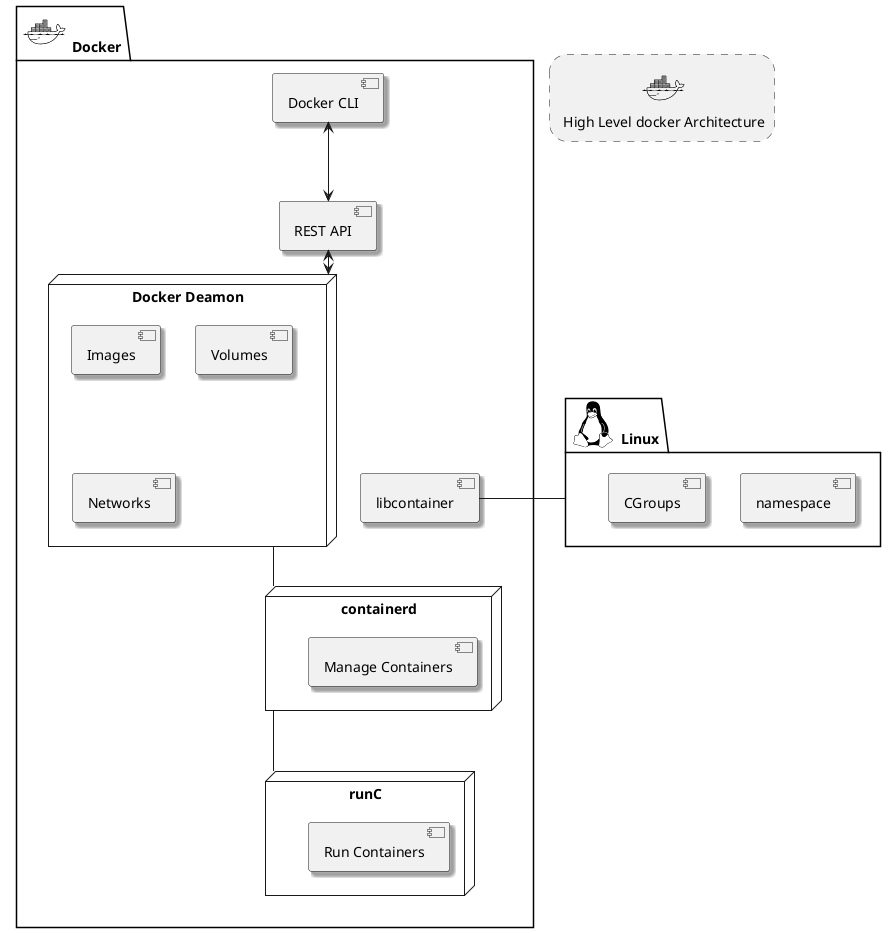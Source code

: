 @startuml docker-architecture
rectangle "                      <$docker>\n High Level docker Architecture"

'!include <cloudinsight/docker>
!include <tupadr3/devicons/linux>
!include <tupadr3/devicons/docker>

' Remove UML component notation
skinparam monochrome true
skinparam style strictuml
skinparam componentShadowing true
skinparam rectangleRoundCorner 35
skinparam rectangleBorderStyle dashed
skinparam linetype ortho

package "<$docker> Docker" as runtime {

    component "Docker CLI" as dockercli
    component "REST API" as restapi

    dockercli <--> restapi
    node "Docker Deamon" as dockerdeamon {
        [Images]
        [Volumes]
        [Networks]
    }
    restapi <--> dockerdeamon
    component libcontainer
    dockerdeamon <-[hidden]-> libcontainer

    node containerd {
        [Manage Containers]
    }
    node runC {
        [Run Containers]
    }

    dockerdeamon --- containerd
    containerd --- runC
}

package "<$linux> Linux" as linux {
    component "namespace"
    component "CGroups"
}

libcontainer - linux

@enduml
